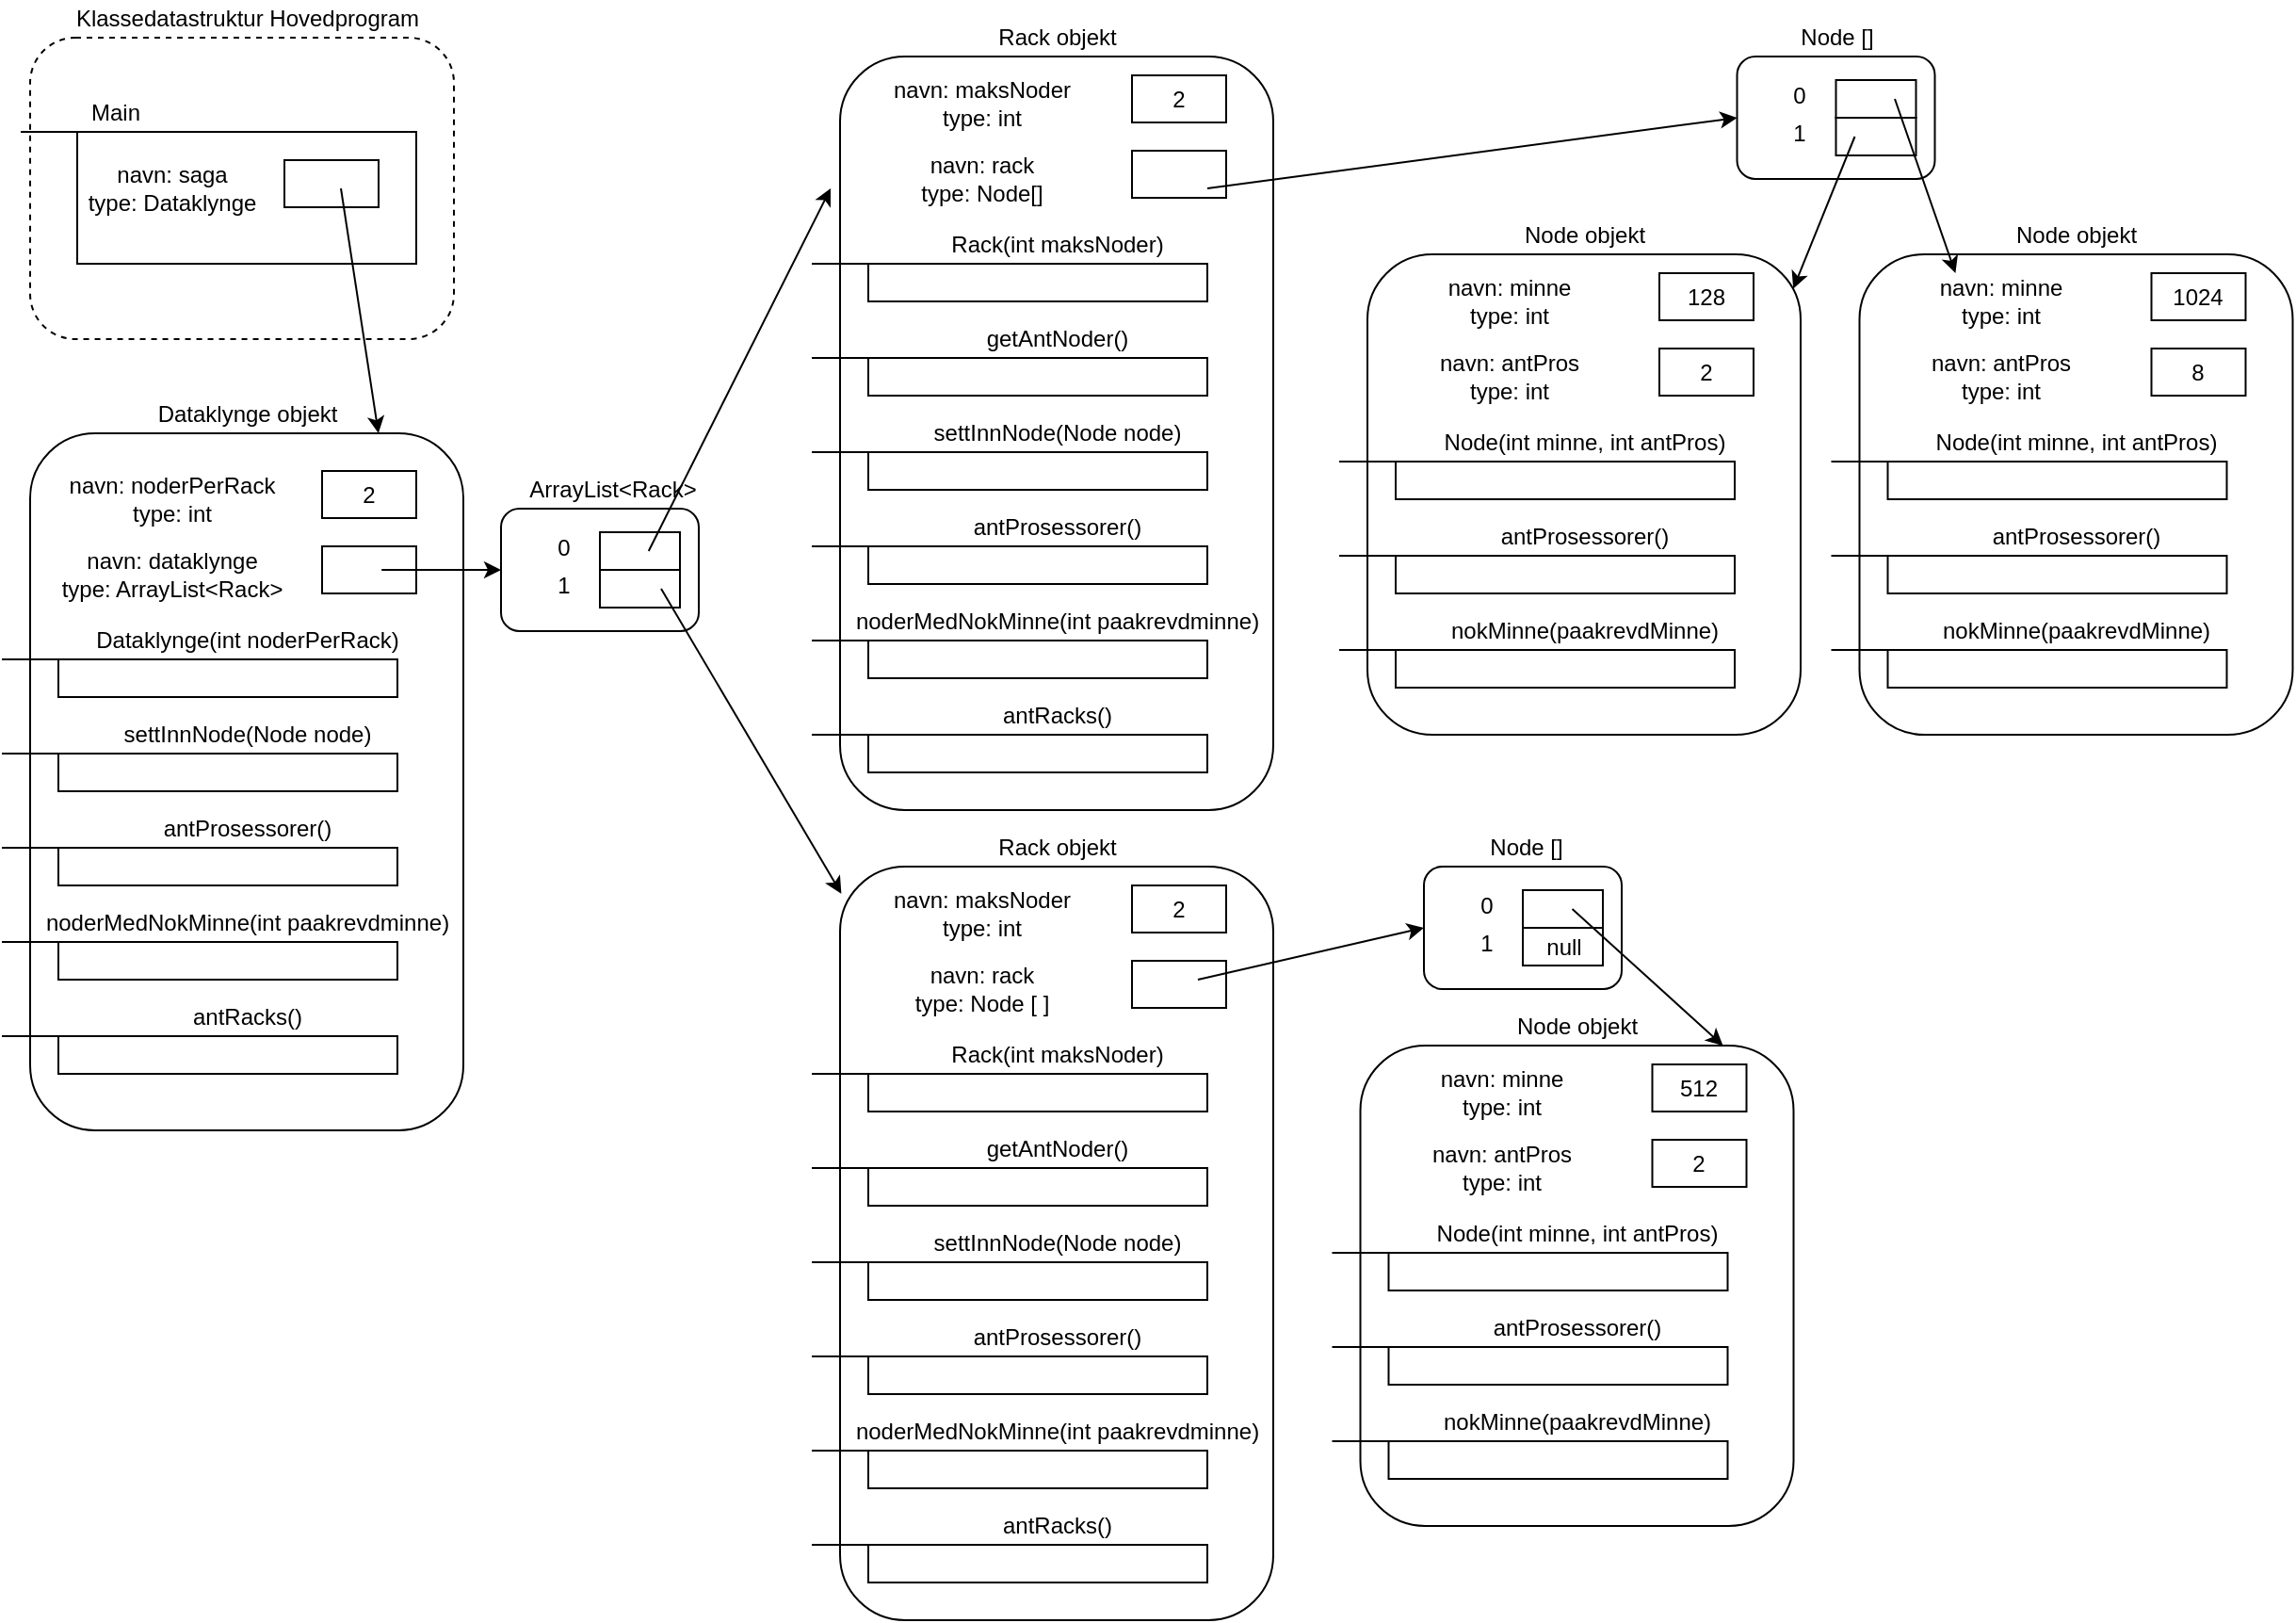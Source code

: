 <mxfile version="16.5.3" type="device"><diagram name="Page-1" id="9f46799a-70d6-7492-0946-bef42562c5a5"><mxGraphModel dx="1365" dy="734" grid="1" gridSize="10" guides="1" tooltips="1" connect="1" arrows="1" fold="1" page="1" pageScale="1" pageWidth="1100" pageHeight="850" background="none" math="0" shadow="0"><root><mxCell id="0"/><mxCell id="1" parent="0"/><mxCell id="YQTEA57sy3aWdIRbI8XI-2" value="Klassedatastruktur Hovedprogram" style="text;html=1;align=center;verticalAlign=middle;resizable=0;points=[];autosize=1;strokeColor=none;fillColor=none;" parent="1" vertex="1"><mxGeometry x="40" y="10" width="200" height="20" as="geometry"/></mxCell><mxCell id="YQTEA57sy3aWdIRbI8XI-3" value="Object" style="html=1;dashed=1;rounded=1;" parent="1" vertex="1"><mxGeometry x="25" y="30" width="225" height="160" as="geometry"/></mxCell><mxCell id="YQTEA57sy3aWdIRbI8XI-4" value="" style="rounded=0;whiteSpace=wrap;html=1;" parent="1" vertex="1"><mxGeometry x="50" y="80" width="180" height="70" as="geometry"/></mxCell><mxCell id="YQTEA57sy3aWdIRbI8XI-6" value="navn: saga&lt;br&gt;type: Dataklynge" style="text;html=1;align=center;verticalAlign=middle;resizable=0;points=[];autosize=1;strokeColor=none;fillColor=none;" parent="1" vertex="1"><mxGeometry x="50" y="95" width="100" height="30" as="geometry"/></mxCell><mxCell id="YQTEA57sy3aWdIRbI8XI-7" value="" style="endArrow=none;html=1;rounded=0;" parent="1" edge="1"><mxGeometry width="50" height="50" relative="1" as="geometry"><mxPoint x="20" y="80" as="sourcePoint"/><mxPoint x="170" y="80" as="targetPoint"/></mxGeometry></mxCell><mxCell id="YQTEA57sy3aWdIRbI8XI-8" value="Main" style="text;html=1;align=center;verticalAlign=middle;resizable=0;points=[];autosize=1;strokeColor=none;fillColor=none;" parent="1" vertex="1"><mxGeometry x="50" y="60" width="40" height="20" as="geometry"/></mxCell><mxCell id="YQTEA57sy3aWdIRbI8XI-9" value="" style="rounded=0;whiteSpace=wrap;html=1;" parent="1" vertex="1"><mxGeometry x="160" y="95" width="50" height="25" as="geometry"/></mxCell><mxCell id="YQTEA57sy3aWdIRbI8XI-17" style="edgeStyle=orthogonalEdgeStyle;rounded=0;orthogonalLoop=1;jettySize=auto;html=1;exitX=0.5;exitY=1;exitDx=0;exitDy=0;" parent="1" source="YQTEA57sy3aWdIRbI8XI-3" target="YQTEA57sy3aWdIRbI8XI-3" edge="1"><mxGeometry relative="1" as="geometry"/></mxCell><mxCell id="YQTEA57sy3aWdIRbI8XI-18" value="Dataklynge objekt" style="text;html=1;align=center;verticalAlign=middle;resizable=0;points=[];autosize=1;strokeColor=none;fillColor=none;" parent="1" vertex="1"><mxGeometry x="85" y="220" width="110" height="20" as="geometry"/></mxCell><mxCell id="YQTEA57sy3aWdIRbI8XI-19" value="" style="html=1;rounded=1;" parent="1" vertex="1"><mxGeometry x="25" y="240" width="230" height="370" as="geometry"/></mxCell><mxCell id="YQTEA57sy3aWdIRbI8XI-20" value="" style="rounded=0;whiteSpace=wrap;html=1;" parent="1" vertex="1"><mxGeometry x="40" y="360" width="180" height="20" as="geometry"/></mxCell><mxCell id="YQTEA57sy3aWdIRbI8XI-22" value="" style="endArrow=none;html=1;rounded=0;" parent="1" edge="1"><mxGeometry width="50" height="50" relative="1" as="geometry"><mxPoint x="10" y="360" as="sourcePoint"/><mxPoint x="160" y="360" as="targetPoint"/></mxGeometry></mxCell><mxCell id="YQTEA57sy3aWdIRbI8XI-23" value="Dataklynge(int noderPerRack)" style="text;html=1;align=center;verticalAlign=middle;resizable=0;points=[];autosize=1;strokeColor=none;fillColor=none;" parent="1" vertex="1"><mxGeometry x="50" y="340" width="180" height="20" as="geometry"/></mxCell><mxCell id="YQTEA57sy3aWdIRbI8XI-26" value="navn: noderPerRack&lt;br&gt;type: int" style="text;html=1;align=center;verticalAlign=middle;resizable=0;points=[];autosize=1;strokeColor=none;fillColor=none;" parent="1" vertex="1"><mxGeometry x="35" y="260" width="130" height="30" as="geometry"/></mxCell><mxCell id="YQTEA57sy3aWdIRbI8XI-27" value="2" style="rounded=0;whiteSpace=wrap;html=1;" parent="1" vertex="1"><mxGeometry x="180" y="260" width="50" height="25" as="geometry"/></mxCell><mxCell id="YQTEA57sy3aWdIRbI8XI-28" value="navn: dataklynge&lt;br&gt;type: ArrayList&amp;lt;Rack&amp;gt;" style="text;html=1;align=center;verticalAlign=middle;resizable=0;points=[];autosize=1;strokeColor=none;fillColor=none;" parent="1" vertex="1"><mxGeometry x="35" y="300" width="130" height="30" as="geometry"/></mxCell><mxCell id="YQTEA57sy3aWdIRbI8XI-29" value="" style="rounded=0;whiteSpace=wrap;html=1;" parent="1" vertex="1"><mxGeometry x="180" y="300" width="50" height="25" as="geometry"/></mxCell><mxCell id="YQTEA57sy3aWdIRbI8XI-30" value="" style="rounded=0;whiteSpace=wrap;html=1;" parent="1" vertex="1"><mxGeometry x="40" y="410" width="180" height="20" as="geometry"/></mxCell><mxCell id="YQTEA57sy3aWdIRbI8XI-31" value="" style="endArrow=none;html=1;rounded=0;" parent="1" edge="1"><mxGeometry width="50" height="50" relative="1" as="geometry"><mxPoint x="10" y="410" as="sourcePoint"/><mxPoint x="160" y="410" as="targetPoint"/></mxGeometry></mxCell><mxCell id="YQTEA57sy3aWdIRbI8XI-32" value="settInnNode(Node node)" style="text;html=1;align=center;verticalAlign=middle;resizable=0;points=[];autosize=1;strokeColor=none;fillColor=none;" parent="1" vertex="1"><mxGeometry x="65" y="390" width="150" height="20" as="geometry"/></mxCell><mxCell id="YQTEA57sy3aWdIRbI8XI-33" value="" style="rounded=0;whiteSpace=wrap;html=1;" parent="1" vertex="1"><mxGeometry x="40" y="460" width="180" height="20" as="geometry"/></mxCell><mxCell id="YQTEA57sy3aWdIRbI8XI-34" value="" style="endArrow=none;html=1;rounded=0;" parent="1" edge="1"><mxGeometry width="50" height="50" relative="1" as="geometry"><mxPoint x="10" y="460" as="sourcePoint"/><mxPoint x="160" y="460" as="targetPoint"/></mxGeometry></mxCell><mxCell id="YQTEA57sy3aWdIRbI8XI-35" value="antProsessorer()" style="text;html=1;align=center;verticalAlign=middle;resizable=0;points=[];autosize=1;strokeColor=none;fillColor=none;" parent="1" vertex="1"><mxGeometry x="90" y="440" width="100" height="20" as="geometry"/></mxCell><mxCell id="YQTEA57sy3aWdIRbI8XI-36" value="" style="rounded=0;whiteSpace=wrap;html=1;" parent="1" vertex="1"><mxGeometry x="40" y="510" width="180" height="20" as="geometry"/></mxCell><mxCell id="YQTEA57sy3aWdIRbI8XI-37" value="" style="endArrow=none;html=1;rounded=0;" parent="1" edge="1"><mxGeometry width="50" height="50" relative="1" as="geometry"><mxPoint x="10" y="510" as="sourcePoint"/><mxPoint x="160" y="510" as="targetPoint"/></mxGeometry></mxCell><mxCell id="YQTEA57sy3aWdIRbI8XI-38" value="noderMedNokMinne(int paakrevdminne)" style="text;html=1;align=center;verticalAlign=middle;resizable=0;points=[];autosize=1;strokeColor=none;fillColor=none;" parent="1" vertex="1"><mxGeometry x="25" y="490" width="230" height="20" as="geometry"/></mxCell><mxCell id="YQTEA57sy3aWdIRbI8XI-39" value="" style="rounded=0;whiteSpace=wrap;html=1;" parent="1" vertex="1"><mxGeometry x="40" y="560" width="180" height="20" as="geometry"/></mxCell><mxCell id="YQTEA57sy3aWdIRbI8XI-40" value="" style="endArrow=none;html=1;rounded=0;" parent="1" edge="1"><mxGeometry width="50" height="50" relative="1" as="geometry"><mxPoint x="10" y="560" as="sourcePoint"/><mxPoint x="160" y="560" as="targetPoint"/></mxGeometry></mxCell><mxCell id="YQTEA57sy3aWdIRbI8XI-41" value="antRacks()" style="text;html=1;align=center;verticalAlign=middle;resizable=0;points=[];autosize=1;strokeColor=none;fillColor=none;" parent="1" vertex="1"><mxGeometry x="105" y="540" width="70" height="20" as="geometry"/></mxCell><mxCell id="466i9VcpZLii3q3D36U1-1" value="" style="endArrow=classic;html=1;rounded=0;exitX=0.6;exitY=0.6;exitDx=0;exitDy=0;exitPerimeter=0;entryX=0.804;entryY=0;entryDx=0;entryDy=0;entryPerimeter=0;" parent="1" source="YQTEA57sy3aWdIRbI8XI-9" target="YQTEA57sy3aWdIRbI8XI-19" edge="1"><mxGeometry width="50" height="50" relative="1" as="geometry"><mxPoint x="100" y="230" as="sourcePoint"/><mxPoint x="200" y="230" as="targetPoint"/></mxGeometry></mxCell><mxCell id="466i9VcpZLii3q3D36U1-3" value="" style="html=1;rounded=1;" parent="1" vertex="1"><mxGeometry x="275" y="280" width="105" height="65" as="geometry"/></mxCell><mxCell id="466i9VcpZLii3q3D36U1-4" value="ArrayList&amp;lt;Rack&amp;gt;" style="text;html=1;align=center;verticalAlign=middle;resizable=0;points=[];autosize=1;strokeColor=none;fillColor=none;" parent="1" vertex="1"><mxGeometry x="283.75" y="260" width="100" height="20" as="geometry"/></mxCell><mxCell id="466i9VcpZLii3q3D36U1-5" value="" style="rounded=0;whiteSpace=wrap;html=1;" parent="1" vertex="1"><mxGeometry x="327.5" y="292.5" width="42.5" height="20" as="geometry"/></mxCell><mxCell id="466i9VcpZLii3q3D36U1-19" value="" style="rounded=0;whiteSpace=wrap;html=1;" parent="1" vertex="1"><mxGeometry x="327.5" y="312.5" width="42.5" height="20" as="geometry"/></mxCell><mxCell id="466i9VcpZLii3q3D36U1-20" value="0" style="text;html=1;align=center;verticalAlign=middle;resizable=0;points=[];autosize=1;strokeColor=none;fillColor=none;spacing=0;spacingTop=0;spacingBottom=3;" parent="1" vertex="1"><mxGeometry x="297.5" y="292.5" width="20" height="20" as="geometry"/></mxCell><mxCell id="466i9VcpZLii3q3D36U1-21" value="1" style="text;html=1;align=center;verticalAlign=middle;resizable=0;points=[];autosize=1;strokeColor=none;fillColor=none;spacing=0;spacingTop=0;spacingBottom=3;" parent="1" vertex="1"><mxGeometry x="297.5" y="312.5" width="20" height="20" as="geometry"/></mxCell><mxCell id="466i9VcpZLii3q3D36U1-23" value="" style="endArrow=classic;html=1;rounded=0;entryX=0;entryY=0.5;entryDx=0;entryDy=0;exitX=0.632;exitY=0.5;exitDx=0;exitDy=0;exitPerimeter=0;" parent="1" source="YQTEA57sy3aWdIRbI8XI-29" target="466i9VcpZLii3q3D36U1-3" edge="1"><mxGeometry width="50" height="50" relative="1" as="geometry"><mxPoint x="341.33" y="130" as="sourcePoint"/><mxPoint x="361.25" y="260" as="targetPoint"/></mxGeometry></mxCell><mxCell id="466i9VcpZLii3q3D36U1-24" value="Rack objekt" style="text;html=1;align=center;verticalAlign=middle;resizable=0;points=[];autosize=1;strokeColor=none;fillColor=none;" parent="1" vertex="1"><mxGeometry x="530" y="20" width="80" height="20" as="geometry"/></mxCell><mxCell id="466i9VcpZLii3q3D36U1-25" value="" style="html=1;rounded=1;" parent="1" vertex="1"><mxGeometry x="455" y="40" width="230" height="400" as="geometry"/></mxCell><mxCell id="466i9VcpZLii3q3D36U1-26" value="" style="rounded=0;whiteSpace=wrap;html=1;" parent="1" vertex="1"><mxGeometry x="470" y="150" width="180" height="20" as="geometry"/></mxCell><mxCell id="466i9VcpZLii3q3D36U1-27" value="" style="endArrow=none;html=1;rounded=0;" parent="1" edge="1"><mxGeometry width="50" height="50" relative="1" as="geometry"><mxPoint x="440.0" y="150.0" as="sourcePoint"/><mxPoint x="590" y="150.0" as="targetPoint"/></mxGeometry></mxCell><mxCell id="466i9VcpZLii3q3D36U1-28" value="Rack(int maksNoder)" style="text;html=1;align=center;verticalAlign=middle;resizable=0;points=[];autosize=1;strokeColor=none;fillColor=none;" parent="1" vertex="1"><mxGeometry x="505" y="130" width="130" height="20" as="geometry"/></mxCell><mxCell id="466i9VcpZLii3q3D36U1-29" value="navn: maksNoder&lt;br&gt;type: int" style="text;html=1;align=center;verticalAlign=middle;resizable=0;points=[];autosize=1;strokeColor=none;fillColor=none;" parent="1" vertex="1"><mxGeometry x="475" y="50" width="110" height="30" as="geometry"/></mxCell><mxCell id="466i9VcpZLii3q3D36U1-30" value="2" style="rounded=0;whiteSpace=wrap;html=1;" parent="1" vertex="1"><mxGeometry x="610" y="50" width="50" height="25" as="geometry"/></mxCell><mxCell id="466i9VcpZLii3q3D36U1-31" value="navn: rack&lt;br&gt;type: Node[]" style="text;html=1;align=center;verticalAlign=middle;resizable=0;points=[];autosize=1;strokeColor=none;fillColor=none;" parent="1" vertex="1"><mxGeometry x="490" y="90" width="80" height="30" as="geometry"/></mxCell><mxCell id="466i9VcpZLii3q3D36U1-32" value="" style="rounded=0;whiteSpace=wrap;html=1;" parent="1" vertex="1"><mxGeometry x="610" y="90" width="50" height="25" as="geometry"/></mxCell><mxCell id="466i9VcpZLii3q3D36U1-33" value="" style="rounded=0;whiteSpace=wrap;html=1;" parent="1" vertex="1"><mxGeometry x="470" y="250" width="180" height="20" as="geometry"/></mxCell><mxCell id="466i9VcpZLii3q3D36U1-34" value="" style="endArrow=none;html=1;rounded=0;" parent="1" edge="1"><mxGeometry width="50" height="50" relative="1" as="geometry"><mxPoint x="440.0" y="250.0" as="sourcePoint"/><mxPoint x="590" y="250.0" as="targetPoint"/></mxGeometry></mxCell><mxCell id="466i9VcpZLii3q3D36U1-35" value="settInnNode(Node node)" style="text;html=1;align=center;verticalAlign=middle;resizable=0;points=[];autosize=1;strokeColor=none;fillColor=none;" parent="1" vertex="1"><mxGeometry x="495" y="230" width="150" height="20" as="geometry"/></mxCell><mxCell id="466i9VcpZLii3q3D36U1-36" value="" style="rounded=0;whiteSpace=wrap;html=1;" parent="1" vertex="1"><mxGeometry x="470" y="300" width="180" height="20" as="geometry"/></mxCell><mxCell id="466i9VcpZLii3q3D36U1-37" value="" style="endArrow=none;html=1;rounded=0;" parent="1" edge="1"><mxGeometry width="50" height="50" relative="1" as="geometry"><mxPoint x="440.0" y="300.0" as="sourcePoint"/><mxPoint x="590" y="300.0" as="targetPoint"/></mxGeometry></mxCell><mxCell id="466i9VcpZLii3q3D36U1-38" value="antProsessorer()" style="text;html=1;align=center;verticalAlign=middle;resizable=0;points=[];autosize=1;strokeColor=none;fillColor=none;" parent="1" vertex="1"><mxGeometry x="520" y="280" width="100" height="20" as="geometry"/></mxCell><mxCell id="466i9VcpZLii3q3D36U1-39" value="" style="rounded=0;whiteSpace=wrap;html=1;" parent="1" vertex="1"><mxGeometry x="470" y="350" width="180" height="20" as="geometry"/></mxCell><mxCell id="466i9VcpZLii3q3D36U1-40" value="" style="endArrow=none;html=1;rounded=0;" parent="1" edge="1"><mxGeometry width="50" height="50" relative="1" as="geometry"><mxPoint x="440.0" y="350.0" as="sourcePoint"/><mxPoint x="590" y="350.0" as="targetPoint"/></mxGeometry></mxCell><mxCell id="466i9VcpZLii3q3D36U1-41" value="noderMedNokMinne(int paakrevdminne)" style="text;html=1;align=center;verticalAlign=middle;resizable=0;points=[];autosize=1;strokeColor=none;fillColor=none;" parent="1" vertex="1"><mxGeometry x="455" y="330" width="230" height="20" as="geometry"/></mxCell><mxCell id="466i9VcpZLii3q3D36U1-42" value="" style="rounded=0;whiteSpace=wrap;html=1;" parent="1" vertex="1"><mxGeometry x="470" y="400" width="180" height="20" as="geometry"/></mxCell><mxCell id="466i9VcpZLii3q3D36U1-43" value="" style="endArrow=none;html=1;rounded=0;" parent="1" edge="1"><mxGeometry width="50" height="50" relative="1" as="geometry"><mxPoint x="440.0" y="400" as="sourcePoint"/><mxPoint x="590" y="400" as="targetPoint"/></mxGeometry></mxCell><mxCell id="466i9VcpZLii3q3D36U1-44" value="antRacks()" style="text;html=1;align=center;verticalAlign=middle;resizable=0;points=[];autosize=1;strokeColor=none;fillColor=none;" parent="1" vertex="1"><mxGeometry x="535" y="380" width="70" height="20" as="geometry"/></mxCell><mxCell id="0aw7JETIzIfpd-sBEuu5-45" value="" style="rounded=0;whiteSpace=wrap;html=1;" parent="1" vertex="1"><mxGeometry x="470" y="200" width="180" height="20" as="geometry"/></mxCell><mxCell id="0aw7JETIzIfpd-sBEuu5-46" value="" style="endArrow=none;html=1;rounded=0;" parent="1" edge="1"><mxGeometry width="50" height="50" relative="1" as="geometry"><mxPoint x="440" y="200.0" as="sourcePoint"/><mxPoint x="590" y="200.0" as="targetPoint"/></mxGeometry></mxCell><mxCell id="0aw7JETIzIfpd-sBEuu5-47" value="getAntNoder()" style="text;html=1;align=center;verticalAlign=middle;resizable=0;points=[];autosize=1;strokeColor=none;fillColor=none;" parent="1" vertex="1"><mxGeometry x="525" y="180" width="90" height="20" as="geometry"/></mxCell><mxCell id="0aw7JETIzIfpd-sBEuu5-48" value="Rack objekt" style="text;html=1;align=center;verticalAlign=middle;resizable=0;points=[];autosize=1;strokeColor=none;fillColor=none;" parent="1" vertex="1"><mxGeometry x="530" y="450" width="80" height="20" as="geometry"/></mxCell><mxCell id="0aw7JETIzIfpd-sBEuu5-49" value="" style="html=1;rounded=1;" parent="1" vertex="1"><mxGeometry x="455" y="470" width="230" height="400" as="geometry"/></mxCell><mxCell id="0aw7JETIzIfpd-sBEuu5-50" value="" style="rounded=0;whiteSpace=wrap;html=1;" parent="1" vertex="1"><mxGeometry x="470" y="580" width="180" height="20" as="geometry"/></mxCell><mxCell id="0aw7JETIzIfpd-sBEuu5-51" value="" style="endArrow=none;html=1;rounded=0;" parent="1" edge="1"><mxGeometry width="50" height="50" relative="1" as="geometry"><mxPoint x="440" y="580.0" as="sourcePoint"/><mxPoint x="590" y="580.0" as="targetPoint"/></mxGeometry></mxCell><mxCell id="0aw7JETIzIfpd-sBEuu5-52" value="Rack(int maksNoder)" style="text;html=1;align=center;verticalAlign=middle;resizable=0;points=[];autosize=1;strokeColor=none;fillColor=none;" parent="1" vertex="1"><mxGeometry x="505" y="560" width="130" height="20" as="geometry"/></mxCell><mxCell id="0aw7JETIzIfpd-sBEuu5-53" value="navn: maksNoder&lt;br&gt;type: int" style="text;html=1;align=center;verticalAlign=middle;resizable=0;points=[];autosize=1;strokeColor=none;fillColor=none;" parent="1" vertex="1"><mxGeometry x="475" y="480" width="110" height="30" as="geometry"/></mxCell><mxCell id="0aw7JETIzIfpd-sBEuu5-54" value="2" style="rounded=0;whiteSpace=wrap;html=1;" parent="1" vertex="1"><mxGeometry x="610" y="480" width="50" height="25" as="geometry"/></mxCell><mxCell id="0aw7JETIzIfpd-sBEuu5-55" value="navn: rack&lt;br&gt;type: Node [ ]" style="text;html=1;align=center;verticalAlign=middle;resizable=0;points=[];autosize=1;strokeColor=none;fillColor=none;" parent="1" vertex="1"><mxGeometry x="485" y="520" width="90" height="30" as="geometry"/></mxCell><mxCell id="0aw7JETIzIfpd-sBEuu5-56" value="" style="rounded=0;whiteSpace=wrap;html=1;" parent="1" vertex="1"><mxGeometry x="610" y="520" width="50" height="25" as="geometry"/></mxCell><mxCell id="0aw7JETIzIfpd-sBEuu5-57" value="" style="rounded=0;whiteSpace=wrap;html=1;" parent="1" vertex="1"><mxGeometry x="470" y="680" width="180" height="20" as="geometry"/></mxCell><mxCell id="0aw7JETIzIfpd-sBEuu5-58" value="" style="endArrow=none;html=1;rounded=0;" parent="1" edge="1"><mxGeometry width="50" height="50" relative="1" as="geometry"><mxPoint x="440" y="680.0" as="sourcePoint"/><mxPoint x="590" y="680.0" as="targetPoint"/></mxGeometry></mxCell><mxCell id="0aw7JETIzIfpd-sBEuu5-59" value="settInnNode(Node node)" style="text;html=1;align=center;verticalAlign=middle;resizable=0;points=[];autosize=1;strokeColor=none;fillColor=none;" parent="1" vertex="1"><mxGeometry x="495" y="660" width="150" height="20" as="geometry"/></mxCell><mxCell id="0aw7JETIzIfpd-sBEuu5-60" value="" style="rounded=0;whiteSpace=wrap;html=1;" parent="1" vertex="1"><mxGeometry x="470" y="730" width="180" height="20" as="geometry"/></mxCell><mxCell id="0aw7JETIzIfpd-sBEuu5-61" value="" style="endArrow=none;html=1;rounded=0;" parent="1" edge="1"><mxGeometry width="50" height="50" relative="1" as="geometry"><mxPoint x="440" y="730.0" as="sourcePoint"/><mxPoint x="590" y="730.0" as="targetPoint"/></mxGeometry></mxCell><mxCell id="0aw7JETIzIfpd-sBEuu5-62" value="antProsessorer()" style="text;html=1;align=center;verticalAlign=middle;resizable=0;points=[];autosize=1;strokeColor=none;fillColor=none;" parent="1" vertex="1"><mxGeometry x="520" y="710" width="100" height="20" as="geometry"/></mxCell><mxCell id="0aw7JETIzIfpd-sBEuu5-63" value="" style="rounded=0;whiteSpace=wrap;html=1;" parent="1" vertex="1"><mxGeometry x="470" y="780" width="180" height="20" as="geometry"/></mxCell><mxCell id="0aw7JETIzIfpd-sBEuu5-64" value="" style="endArrow=none;html=1;rounded=0;" parent="1" edge="1"><mxGeometry width="50" height="50" relative="1" as="geometry"><mxPoint x="440" y="780.0" as="sourcePoint"/><mxPoint x="590" y="780.0" as="targetPoint"/></mxGeometry></mxCell><mxCell id="0aw7JETIzIfpd-sBEuu5-65" value="noderMedNokMinne(int paakrevdminne)" style="text;html=1;align=center;verticalAlign=middle;resizable=0;points=[];autosize=1;strokeColor=none;fillColor=none;" parent="1" vertex="1"><mxGeometry x="455" y="760" width="230" height="20" as="geometry"/></mxCell><mxCell id="0aw7JETIzIfpd-sBEuu5-66" value="" style="rounded=0;whiteSpace=wrap;html=1;" parent="1" vertex="1"><mxGeometry x="470" y="830" width="180" height="20" as="geometry"/></mxCell><mxCell id="0aw7JETIzIfpd-sBEuu5-67" value="" style="endArrow=none;html=1;rounded=0;" parent="1" edge="1"><mxGeometry width="50" height="50" relative="1" as="geometry"><mxPoint x="440" y="830" as="sourcePoint"/><mxPoint x="590" y="830" as="targetPoint"/></mxGeometry></mxCell><mxCell id="0aw7JETIzIfpd-sBEuu5-68" value="antRacks()" style="text;html=1;align=center;verticalAlign=middle;resizable=0;points=[];autosize=1;strokeColor=none;fillColor=none;" parent="1" vertex="1"><mxGeometry x="535" y="810" width="70" height="20" as="geometry"/></mxCell><mxCell id="0aw7JETIzIfpd-sBEuu5-69" value="" style="rounded=0;whiteSpace=wrap;html=1;" parent="1" vertex="1"><mxGeometry x="470" y="630" width="180" height="20" as="geometry"/></mxCell><mxCell id="0aw7JETIzIfpd-sBEuu5-70" value="" style="endArrow=none;html=1;rounded=0;" parent="1" edge="1"><mxGeometry width="50" height="50" relative="1" as="geometry"><mxPoint x="440" y="630.0" as="sourcePoint"/><mxPoint x="590" y="630.0" as="targetPoint"/></mxGeometry></mxCell><mxCell id="0aw7JETIzIfpd-sBEuu5-71" value="getAntNoder()" style="text;html=1;align=center;verticalAlign=middle;resizable=0;points=[];autosize=1;strokeColor=none;fillColor=none;" parent="1" vertex="1"><mxGeometry x="525" y="610" width="90" height="20" as="geometry"/></mxCell><mxCell id="0aw7JETIzIfpd-sBEuu5-73" value="Node []" style="text;html=1;align=center;verticalAlign=middle;resizable=0;points=[];autosize=1;strokeColor=none;fillColor=none;" parent="1" vertex="1"><mxGeometry x="958.75" y="20" width="50" height="20" as="geometry"/></mxCell><mxCell id="0aw7JETIzIfpd-sBEuu5-79" value="Node []" style="text;html=1;align=center;verticalAlign=middle;resizable=0;points=[];autosize=1;strokeColor=none;fillColor=none;" parent="1" vertex="1"><mxGeometry x="793.75" y="450" width="50" height="20" as="geometry"/></mxCell><mxCell id="0aw7JETIzIfpd-sBEuu5-84" value="Node objekt" style="text;html=1;align=center;verticalAlign=middle;resizable=0;points=[];autosize=1;strokeColor=none;fillColor=none;" parent="1" vertex="1"><mxGeometry x="810" y="125" width="80" height="20" as="geometry"/></mxCell><mxCell id="0aw7JETIzIfpd-sBEuu5-85" value="" style="html=1;rounded=1;" parent="1" vertex="1"><mxGeometry x="735" y="145" width="230" height="255" as="geometry"/></mxCell><mxCell id="0aw7JETIzIfpd-sBEuu5-86" value="" style="rounded=0;whiteSpace=wrap;html=1;" parent="1" vertex="1"><mxGeometry x="750" y="255" width="180" height="20" as="geometry"/></mxCell><mxCell id="0aw7JETIzIfpd-sBEuu5-87" value="" style="endArrow=none;html=1;rounded=0;" parent="1" edge="1"><mxGeometry width="50" height="50" relative="1" as="geometry"><mxPoint x="720" y="255.0" as="sourcePoint"/><mxPoint x="870" y="255.0" as="targetPoint"/></mxGeometry></mxCell><mxCell id="0aw7JETIzIfpd-sBEuu5-88" value="Node(int minne, int antPros)" style="text;html=1;align=center;verticalAlign=middle;resizable=0;points=[];autosize=1;strokeColor=none;fillColor=none;" parent="1" vertex="1"><mxGeometry x="770" y="235" width="160" height="20" as="geometry"/></mxCell><mxCell id="0aw7JETIzIfpd-sBEuu5-89" value="navn: minne&lt;br&gt;type: int" style="text;html=1;align=center;verticalAlign=middle;resizable=0;points=[];autosize=1;strokeColor=none;fillColor=none;" parent="1" vertex="1"><mxGeometry x="770" y="155" width="80" height="30" as="geometry"/></mxCell><mxCell id="0aw7JETIzIfpd-sBEuu5-90" value="128" style="rounded=0;whiteSpace=wrap;html=1;" parent="1" vertex="1"><mxGeometry x="890" y="155" width="50" height="25" as="geometry"/></mxCell><mxCell id="0aw7JETIzIfpd-sBEuu5-91" value="navn: antPros&lt;br&gt;type: int" style="text;html=1;align=center;verticalAlign=middle;resizable=0;points=[];autosize=1;strokeColor=none;fillColor=none;" parent="1" vertex="1"><mxGeometry x="765" y="195" width="90" height="30" as="geometry"/></mxCell><mxCell id="0aw7JETIzIfpd-sBEuu5-92" value="2" style="rounded=0;whiteSpace=wrap;html=1;" parent="1" vertex="1"><mxGeometry x="890" y="195" width="50" height="25" as="geometry"/></mxCell><mxCell id="0aw7JETIzIfpd-sBEuu5-93" value="" style="rounded=0;whiteSpace=wrap;html=1;" parent="1" vertex="1"><mxGeometry x="750" y="355" width="180" height="20" as="geometry"/></mxCell><mxCell id="0aw7JETIzIfpd-sBEuu5-94" value="" style="endArrow=none;html=1;rounded=0;" parent="1" edge="1"><mxGeometry width="50" height="50" relative="1" as="geometry"><mxPoint x="720" y="355.0" as="sourcePoint"/><mxPoint x="870" y="355.0" as="targetPoint"/></mxGeometry></mxCell><mxCell id="0aw7JETIzIfpd-sBEuu5-95" value="nokMinne(paakrevdMinne)" style="text;html=1;align=center;verticalAlign=middle;resizable=0;points=[];autosize=1;strokeColor=none;fillColor=none;" parent="1" vertex="1"><mxGeometry x="770" y="335" width="160" height="20" as="geometry"/></mxCell><mxCell id="0aw7JETIzIfpd-sBEuu5-105" value="" style="rounded=0;whiteSpace=wrap;html=1;" parent="1" vertex="1"><mxGeometry x="750" y="305" width="180" height="20" as="geometry"/></mxCell><mxCell id="0aw7JETIzIfpd-sBEuu5-106" value="" style="endArrow=none;html=1;rounded=0;" parent="1" edge="1"><mxGeometry width="50" height="50" relative="1" as="geometry"><mxPoint x="720" y="305.0" as="sourcePoint"/><mxPoint x="870" y="305.0" as="targetPoint"/></mxGeometry></mxCell><mxCell id="0aw7JETIzIfpd-sBEuu5-107" value="antProsessorer()" style="text;html=1;align=center;verticalAlign=middle;resizable=0;points=[];autosize=1;strokeColor=none;fillColor=none;" parent="1" vertex="1"><mxGeometry x="800" y="285" width="100" height="20" as="geometry"/></mxCell><mxCell id="0aw7JETIzIfpd-sBEuu5-108" value="Node objekt" style="text;html=1;align=center;verticalAlign=middle;resizable=0;points=[];autosize=1;strokeColor=none;fillColor=none;" parent="1" vertex="1"><mxGeometry x="1071.25" y="125" width="80" height="20" as="geometry"/></mxCell><mxCell id="0aw7JETIzIfpd-sBEuu5-109" value="" style="html=1;rounded=1;" parent="1" vertex="1"><mxGeometry x="996.25" y="145" width="230" height="255" as="geometry"/></mxCell><mxCell id="0aw7JETIzIfpd-sBEuu5-110" value="" style="rounded=0;whiteSpace=wrap;html=1;" parent="1" vertex="1"><mxGeometry x="1011.25" y="255" width="180" height="20" as="geometry"/></mxCell><mxCell id="0aw7JETIzIfpd-sBEuu5-111" value="" style="endArrow=none;html=1;rounded=0;" parent="1" edge="1"><mxGeometry width="50" height="50" relative="1" as="geometry"><mxPoint x="981.25" y="255.0" as="sourcePoint"/><mxPoint x="1131.25" y="255.0" as="targetPoint"/></mxGeometry></mxCell><mxCell id="0aw7JETIzIfpd-sBEuu5-112" value="Node(int minne, int antPros)" style="text;html=1;align=center;verticalAlign=middle;resizable=0;points=[];autosize=1;strokeColor=none;fillColor=none;" parent="1" vertex="1"><mxGeometry x="1031.25" y="235" width="160" height="20" as="geometry"/></mxCell><mxCell id="0aw7JETIzIfpd-sBEuu5-113" value="navn: minne&lt;br&gt;type: int" style="text;html=1;align=center;verticalAlign=middle;resizable=0;points=[];autosize=1;strokeColor=none;fillColor=none;" parent="1" vertex="1"><mxGeometry x="1031.25" y="155" width="80" height="30" as="geometry"/></mxCell><mxCell id="0aw7JETIzIfpd-sBEuu5-114" value="1024" style="rounded=0;whiteSpace=wrap;html=1;" parent="1" vertex="1"><mxGeometry x="1151.25" y="155" width="50" height="25" as="geometry"/></mxCell><mxCell id="0aw7JETIzIfpd-sBEuu5-115" value="navn: antPros&lt;br&gt;type: int" style="text;html=1;align=center;verticalAlign=middle;resizable=0;points=[];autosize=1;strokeColor=none;fillColor=none;" parent="1" vertex="1"><mxGeometry x="1026.25" y="195" width="90" height="30" as="geometry"/></mxCell><mxCell id="0aw7JETIzIfpd-sBEuu5-116" value="8" style="rounded=0;whiteSpace=wrap;html=1;" parent="1" vertex="1"><mxGeometry x="1151.25" y="195" width="50" height="25" as="geometry"/></mxCell><mxCell id="0aw7JETIzIfpd-sBEuu5-117" value="" style="rounded=0;whiteSpace=wrap;html=1;" parent="1" vertex="1"><mxGeometry x="1011.25" y="355" width="180" height="20" as="geometry"/></mxCell><mxCell id="0aw7JETIzIfpd-sBEuu5-118" value="" style="endArrow=none;html=1;rounded=0;" parent="1" edge="1"><mxGeometry width="50" height="50" relative="1" as="geometry"><mxPoint x="981.25" y="355.0" as="sourcePoint"/><mxPoint x="1131.25" y="355.0" as="targetPoint"/></mxGeometry></mxCell><mxCell id="0aw7JETIzIfpd-sBEuu5-119" value="nokMinne(paakrevdMinne)" style="text;html=1;align=center;verticalAlign=middle;resizable=0;points=[];autosize=1;strokeColor=none;fillColor=none;" parent="1" vertex="1"><mxGeometry x="1031.25" y="335" width="160" height="20" as="geometry"/></mxCell><mxCell id="0aw7JETIzIfpd-sBEuu5-120" value="" style="rounded=0;whiteSpace=wrap;html=1;" parent="1" vertex="1"><mxGeometry x="1011.25" y="305" width="180" height="20" as="geometry"/></mxCell><mxCell id="0aw7JETIzIfpd-sBEuu5-121" value="" style="endArrow=none;html=1;rounded=0;" parent="1" edge="1"><mxGeometry width="50" height="50" relative="1" as="geometry"><mxPoint x="981.25" y="305.0" as="sourcePoint"/><mxPoint x="1131.25" y="305.0" as="targetPoint"/></mxGeometry></mxCell><mxCell id="0aw7JETIzIfpd-sBEuu5-122" value="antProsessorer()" style="text;html=1;align=center;verticalAlign=middle;resizable=0;points=[];autosize=1;strokeColor=none;fillColor=none;" parent="1" vertex="1"><mxGeometry x="1061.25" y="285" width="100" height="20" as="geometry"/></mxCell><mxCell id="0aw7JETIzIfpd-sBEuu5-138" value="Node objekt" style="text;html=1;align=center;verticalAlign=middle;resizable=0;points=[];autosize=1;strokeColor=none;fillColor=none;" parent="1" vertex="1"><mxGeometry x="806.25" y="545" width="80" height="20" as="geometry"/></mxCell><mxCell id="0aw7JETIzIfpd-sBEuu5-139" value="" style="html=1;rounded=1;" parent="1" vertex="1"><mxGeometry x="731.25" y="565" width="230" height="255" as="geometry"/></mxCell><mxCell id="0aw7JETIzIfpd-sBEuu5-140" value="" style="rounded=0;whiteSpace=wrap;html=1;" parent="1" vertex="1"><mxGeometry x="746.25" y="675" width="180" height="20" as="geometry"/></mxCell><mxCell id="0aw7JETIzIfpd-sBEuu5-141" value="" style="endArrow=none;html=1;rounded=0;" parent="1" edge="1"><mxGeometry width="50" height="50" relative="1" as="geometry"><mxPoint x="716.25" y="675.0" as="sourcePoint"/><mxPoint x="866.25" y="675.0" as="targetPoint"/></mxGeometry></mxCell><mxCell id="0aw7JETIzIfpd-sBEuu5-142" value="Node(int minne, int antPros)" style="text;html=1;align=center;verticalAlign=middle;resizable=0;points=[];autosize=1;strokeColor=none;fillColor=none;" parent="1" vertex="1"><mxGeometry x="766.25" y="655" width="160" height="20" as="geometry"/></mxCell><mxCell id="0aw7JETIzIfpd-sBEuu5-143" value="navn: minne&lt;br&gt;type: int" style="text;html=1;align=center;verticalAlign=middle;resizable=0;points=[];autosize=1;strokeColor=none;fillColor=none;" parent="1" vertex="1"><mxGeometry x="766.25" y="575" width="80" height="30" as="geometry"/></mxCell><mxCell id="0aw7JETIzIfpd-sBEuu5-144" value="512" style="rounded=0;whiteSpace=wrap;html=1;" parent="1" vertex="1"><mxGeometry x="886.25" y="575" width="50" height="25" as="geometry"/></mxCell><mxCell id="0aw7JETIzIfpd-sBEuu5-145" value="navn: antPros&lt;br&gt;type: int" style="text;html=1;align=center;verticalAlign=middle;resizable=0;points=[];autosize=1;strokeColor=none;fillColor=none;" parent="1" vertex="1"><mxGeometry x="761.25" y="615" width="90" height="30" as="geometry"/></mxCell><mxCell id="0aw7JETIzIfpd-sBEuu5-146" value="2" style="rounded=0;whiteSpace=wrap;html=1;" parent="1" vertex="1"><mxGeometry x="886.25" y="615" width="50" height="25" as="geometry"/></mxCell><mxCell id="0aw7JETIzIfpd-sBEuu5-147" value="" style="rounded=0;whiteSpace=wrap;html=1;" parent="1" vertex="1"><mxGeometry x="746.25" y="775" width="180" height="20" as="geometry"/></mxCell><mxCell id="0aw7JETIzIfpd-sBEuu5-148" value="" style="endArrow=none;html=1;rounded=0;" parent="1" edge="1"><mxGeometry width="50" height="50" relative="1" as="geometry"><mxPoint x="716.25" y="775.0" as="sourcePoint"/><mxPoint x="866.25" y="775.0" as="targetPoint"/></mxGeometry></mxCell><mxCell id="0aw7JETIzIfpd-sBEuu5-149" value="nokMinne(paakrevdMinne)" style="text;html=1;align=center;verticalAlign=middle;resizable=0;points=[];autosize=1;strokeColor=none;fillColor=none;" parent="1" vertex="1"><mxGeometry x="766.25" y="755" width="160" height="20" as="geometry"/></mxCell><mxCell id="0aw7JETIzIfpd-sBEuu5-150" value="" style="rounded=0;whiteSpace=wrap;html=1;" parent="1" vertex="1"><mxGeometry x="746.25" y="725" width="180" height="20" as="geometry"/></mxCell><mxCell id="0aw7JETIzIfpd-sBEuu5-151" value="" style="endArrow=none;html=1;rounded=0;" parent="1" edge="1"><mxGeometry width="50" height="50" relative="1" as="geometry"><mxPoint x="716.25" y="725.0" as="sourcePoint"/><mxPoint x="866.25" y="725.0" as="targetPoint"/></mxGeometry></mxCell><mxCell id="0aw7JETIzIfpd-sBEuu5-152" value="antProsessorer()" style="text;html=1;align=center;verticalAlign=middle;resizable=0;points=[];autosize=1;strokeColor=none;fillColor=none;" parent="1" vertex="1"><mxGeometry x="796.25" y="705" width="100" height="20" as="geometry"/></mxCell><mxCell id="0aw7JETIzIfpd-sBEuu5-153" value="" style="html=1;rounded=1;" parent="1" vertex="1"><mxGeometry x="931.25" y="40" width="105" height="65" as="geometry"/></mxCell><mxCell id="0aw7JETIzIfpd-sBEuu5-154" value="" style="rounded=0;whiteSpace=wrap;html=1;" parent="1" vertex="1"><mxGeometry x="983.75" y="52.5" width="42.5" height="20" as="geometry"/></mxCell><mxCell id="0aw7JETIzIfpd-sBEuu5-155" value="" style="rounded=0;whiteSpace=wrap;html=1;" parent="1" vertex="1"><mxGeometry x="983.75" y="72.5" width="42.5" height="20" as="geometry"/></mxCell><mxCell id="0aw7JETIzIfpd-sBEuu5-156" value="0" style="text;html=1;align=center;verticalAlign=middle;resizable=0;points=[];autosize=1;strokeColor=none;fillColor=none;spacing=0;spacingTop=0;spacingBottom=3;" parent="1" vertex="1"><mxGeometry x="953.75" y="52.5" width="20" height="20" as="geometry"/></mxCell><mxCell id="0aw7JETIzIfpd-sBEuu5-157" value="1" style="text;html=1;align=center;verticalAlign=middle;resizable=0;points=[];autosize=1;strokeColor=none;fillColor=none;spacing=0;spacingTop=0;spacingBottom=3;" parent="1" vertex="1"><mxGeometry x="953.75" y="72.5" width="20" height="20" as="geometry"/></mxCell><mxCell id="0aw7JETIzIfpd-sBEuu5-158" value="" style="html=1;rounded=1;" parent="1" vertex="1"><mxGeometry x="765" y="470" width="105" height="65" as="geometry"/></mxCell><mxCell id="0aw7JETIzIfpd-sBEuu5-159" value="" style="rounded=0;whiteSpace=wrap;html=1;" parent="1" vertex="1"><mxGeometry x="817.5" y="482.5" width="42.5" height="20" as="geometry"/></mxCell><mxCell id="0aw7JETIzIfpd-sBEuu5-160" value="null" style="rounded=0;whiteSpace=wrap;html=1;" parent="1" vertex="1"><mxGeometry x="817.5" y="502.5" width="42.5" height="20" as="geometry"/></mxCell><mxCell id="0aw7JETIzIfpd-sBEuu5-161" value="0" style="text;html=1;align=center;verticalAlign=middle;resizable=0;points=[];autosize=1;strokeColor=none;fillColor=none;spacing=0;spacingTop=0;spacingBottom=3;" parent="1" vertex="1"><mxGeometry x="787.5" y="482.5" width="20" height="20" as="geometry"/></mxCell><mxCell id="0aw7JETIzIfpd-sBEuu5-162" value="1" style="text;html=1;align=center;verticalAlign=middle;resizable=0;points=[];autosize=1;strokeColor=none;fillColor=none;spacing=0;spacingTop=0;spacingBottom=3;" parent="1" vertex="1"><mxGeometry x="787.5" y="502.5" width="20" height="20" as="geometry"/></mxCell><mxCell id="0aw7JETIzIfpd-sBEuu5-163" value="" style="endArrow=classic;html=1;rounded=0;exitX=0.609;exitY=0.5;exitDx=0;exitDy=0;exitPerimeter=0;" parent="1" source="466i9VcpZLii3q3D36U1-5" edge="1"><mxGeometry width="50" height="50" relative="1" as="geometry"><mxPoint x="340.0" y="184.39" as="sourcePoint"/><mxPoint x="450" y="110" as="targetPoint"/></mxGeometry></mxCell><mxCell id="0aw7JETIzIfpd-sBEuu5-164" value="" style="endArrow=classic;html=1;rounded=0;exitX=0.765;exitY=0.5;exitDx=0;exitDy=0;exitPerimeter=0;entryX=0.003;entryY=0.036;entryDx=0;entryDy=0;entryPerimeter=0;" parent="1" source="466i9VcpZLii3q3D36U1-19" target="0aw7JETIzIfpd-sBEuu5-49" edge="1"><mxGeometry width="50" height="50" relative="1" as="geometry"><mxPoint x="363.382" y="312.5" as="sourcePoint"/><mxPoint x="400" y="410" as="targetPoint"/></mxGeometry></mxCell><mxCell id="0aw7JETIzIfpd-sBEuu5-165" value="" style="endArrow=classic;html=1;rounded=0;entryX=0;entryY=0.5;entryDx=0;entryDy=0;" parent="1" target="0aw7JETIzIfpd-sBEuu5-153" edge="1"><mxGeometry width="50" height="50" relative="1" as="geometry"><mxPoint x="650" y="110" as="sourcePoint"/><mxPoint x="930" y="70" as="targetPoint"/></mxGeometry></mxCell><mxCell id="0aw7JETIzIfpd-sBEuu5-170" value="" style="endArrow=classic;html=1;rounded=0;entryX=0.896;entryY=-0.007;entryDx=0;entryDy=0;entryPerimeter=0;exitX=0;exitY=0;exitDx=0;exitDy=0;" parent="1" edge="1"><mxGeometry width="50" height="50" relative="1" as="geometry"><mxPoint x="993.75" y="82.5" as="sourcePoint"/><mxPoint x="961.08" y="163.215" as="targetPoint"/></mxGeometry></mxCell><mxCell id="0aw7JETIzIfpd-sBEuu5-172" value="" style="endArrow=classic;html=1;rounded=0;entryX=0.178;entryY=0;entryDx=0;entryDy=0;entryPerimeter=0;exitX=0.5;exitY=0;exitDx=0;exitDy=0;" parent="1" edge="1"><mxGeometry width="50" height="50" relative="1" as="geometry"><mxPoint x="1015" y="62.5" as="sourcePoint"/><mxPoint x="1047.19" y="155" as="targetPoint"/></mxGeometry></mxCell><mxCell id="0aw7JETIzIfpd-sBEuu5-174" value="" style="endArrow=classic;html=1;rounded=0;entryX=0.837;entryY=0;entryDx=0;entryDy=0;entryPerimeter=0;" parent="1" target="0aw7JETIzIfpd-sBEuu5-139" edge="1"><mxGeometry width="50" height="50" relative="1" as="geometry"><mxPoint x="843.749" y="492.5" as="sourcePoint"/><mxPoint x="921.48" y="550" as="targetPoint"/></mxGeometry></mxCell><mxCell id="0aw7JETIzIfpd-sBEuu5-175" value="" style="endArrow=classic;html=1;rounded=0;entryX=0;entryY=0.5;entryDx=0;entryDy=0;" parent="1" target="0aw7JETIzIfpd-sBEuu5-158" edge="1"><mxGeometry width="50" height="50" relative="1" as="geometry"><mxPoint x="644.999" y="530" as="sourcePoint"/><mxPoint x="725.01" y="602.5" as="targetPoint"/></mxGeometry></mxCell></root></mxGraphModel></diagram></mxfile>